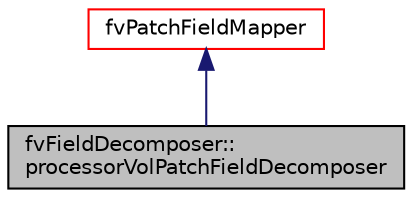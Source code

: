 digraph "fvFieldDecomposer::processorVolPatchFieldDecomposer"
{
  bgcolor="transparent";
  edge [fontname="Helvetica",fontsize="10",labelfontname="Helvetica",labelfontsize="10"];
  node [fontname="Helvetica",fontsize="10",shape=record];
  Node1 [label="fvFieldDecomposer::\lprocessorVolPatchFieldDecomposer",height=0.2,width=0.4,color="black", fillcolor="grey75", style="filled", fontcolor="black"];
  Node2 -> Node1 [dir="back",color="midnightblue",fontsize="10",style="solid",fontname="Helvetica"];
  Node2 [label="fvPatchFieldMapper",height=0.2,width=0.4,color="red",URL="$a00904.html",tooltip="Foam::fvPatchFieldMapper. "];
}

